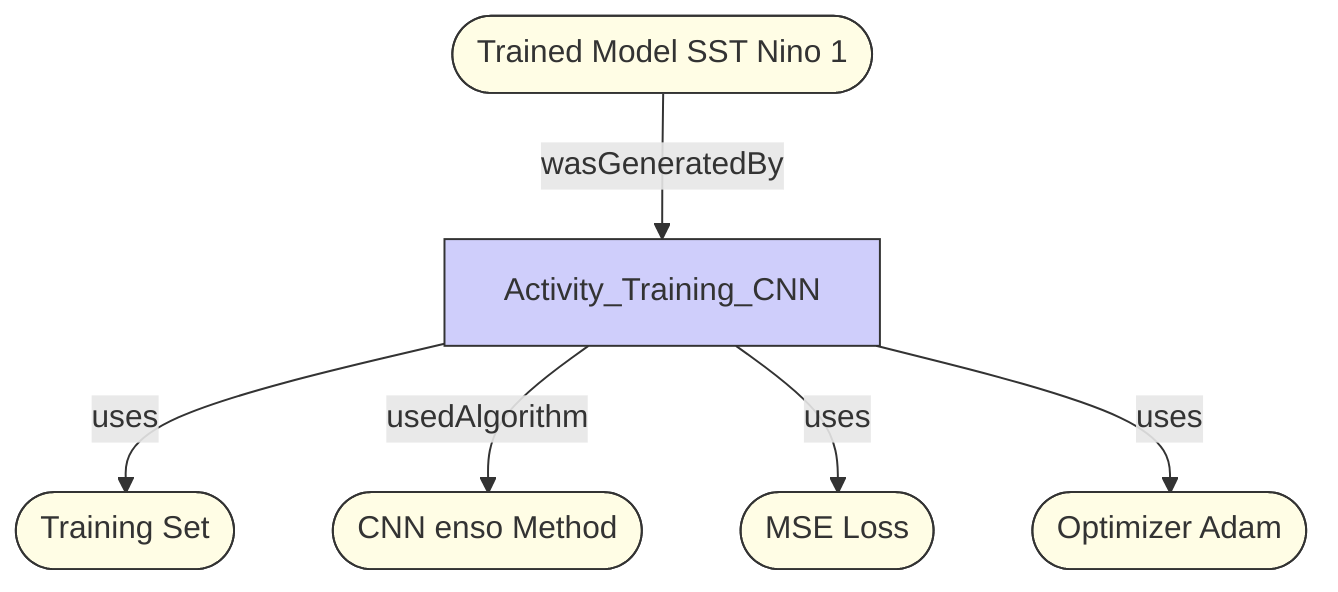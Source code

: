 graph
TrainingSet([Training Set])
TrainedModel_SST_Nino_1([Trained Model SST Nino 1])
CNN_enso([CNN enso Method])
MSELoss([MSE Loss])
Optimizer_Adam([Optimizer Adam])


Activity_Training_CNN -->|uses| TrainingSet
Activity_Training_CNN -->|usedAlgorithm| CNN_enso
TrainedModel_SST_Nino_1 --> |wasGeneratedBy| Activity_Training_CNN

Activity_Training_CNN -->|uses| MSELoss
Activity_Training_CNN -->|uses| Optimizer_Adam

classDef entity fill:#FFFDE5,stroke:#333,stroke-width:1px
classDef activity fill:#CFCEFB,stroke:#333,stroke-width:1px;

class Activity_Training_Lineal_Reggresion activity
class TrainingSet entity;
class Data_Training_Predicantds_Sliced entity;
class Data_Training_Predictors_Sliced entity;
class Activity_Training_CNN activity;
class TrainedModel_SST_Nino_1 entity;
class Data_Training_Predictors_Sliced_Reshaped_PCA entity;
class MSELoss entity;
class Optimizer_Adam entity;
class CNN_enso entity;